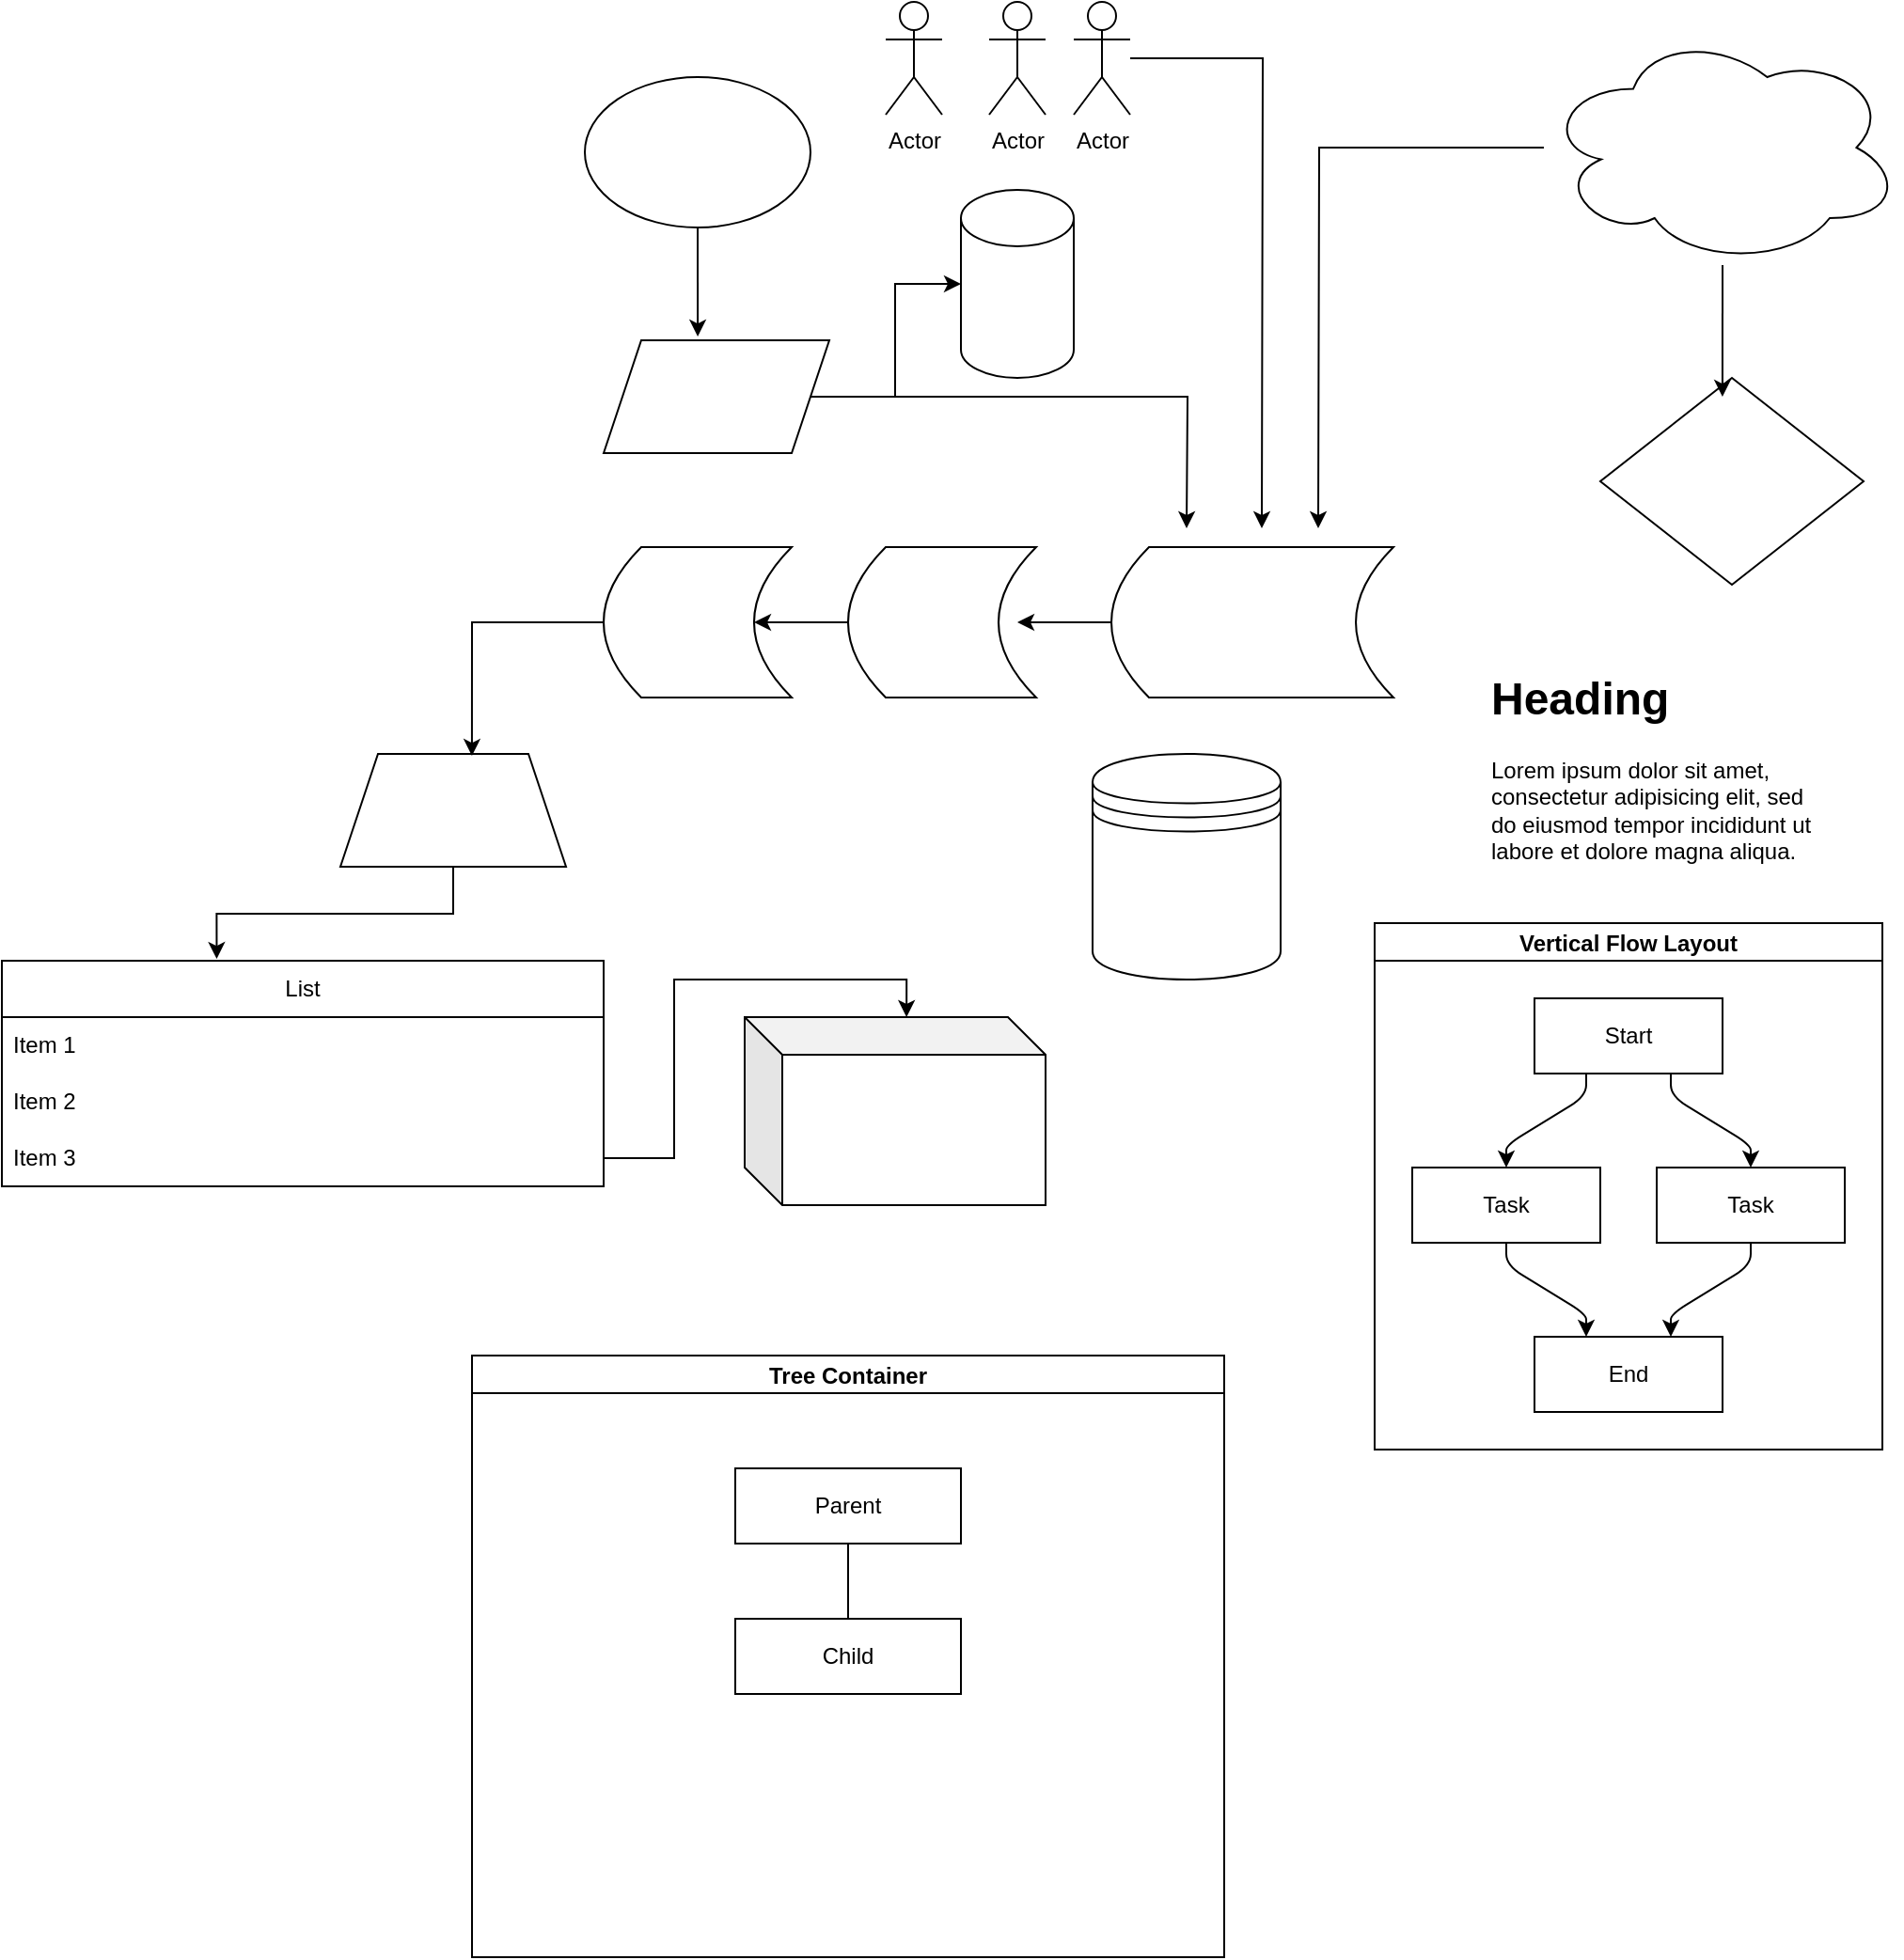 <mxfile version="28.0.7">
  <diagram name="Page-1" id="QDbd5cY-bWXGp2kaQl07">
    <mxGraphModel dx="2276" dy="838" grid="1" gridSize="10" guides="1" tooltips="1" connect="1" arrows="1" fold="1" page="1" pageScale="1" pageWidth="850" pageHeight="1100" math="0" shadow="0">
      <root>
        <mxCell id="0" />
        <mxCell id="1" parent="0" />
        <mxCell id="T_EyYF5P1BX6eirX32t8-1" value="" style="ellipse;whiteSpace=wrap;html=1;" vertex="1" parent="1">
          <mxGeometry x="80" y="60" width="120" height="80" as="geometry" />
        </mxCell>
        <mxCell id="T_EyYF5P1BX6eirX32t8-4" style="edgeStyle=orthogonalEdgeStyle;rounded=0;orthogonalLoop=1;jettySize=auto;html=1;exitX=1;exitY=0.5;exitDx=0;exitDy=0;" edge="1" parent="1" source="T_EyYF5P1BX6eirX32t8-2" target="T_EyYF5P1BX6eirX32t8-3">
          <mxGeometry relative="1" as="geometry">
            <mxPoint x="230" y="230" as="targetPoint" />
          </mxGeometry>
        </mxCell>
        <mxCell id="T_EyYF5P1BX6eirX32t8-12" style="edgeStyle=orthogonalEdgeStyle;rounded=0;orthogonalLoop=1;jettySize=auto;html=1;" edge="1" parent="1" source="T_EyYF5P1BX6eirX32t8-2">
          <mxGeometry relative="1" as="geometry">
            <mxPoint x="400" y="300" as="targetPoint" />
          </mxGeometry>
        </mxCell>
        <mxCell id="T_EyYF5P1BX6eirX32t8-2" value="" style="shape=parallelogram;perimeter=parallelogramPerimeter;whiteSpace=wrap;html=1;fixedSize=1;" vertex="1" parent="1">
          <mxGeometry x="90" y="200" width="120" height="60" as="geometry" />
        </mxCell>
        <mxCell id="T_EyYF5P1BX6eirX32t8-3" value="" style="shape=cylinder3;whiteSpace=wrap;html=1;boundedLbl=1;backgroundOutline=1;size=15;" vertex="1" parent="1">
          <mxGeometry x="280" y="120" width="60" height="100" as="geometry" />
        </mxCell>
        <mxCell id="T_EyYF5P1BX6eirX32t8-5" style="edgeStyle=orthogonalEdgeStyle;rounded=0;orthogonalLoop=1;jettySize=auto;html=1;exitX=0.5;exitY=1;exitDx=0;exitDy=0;entryX=0.417;entryY=-0.033;entryDx=0;entryDy=0;entryPerimeter=0;" edge="1" parent="1" source="T_EyYF5P1BX6eirX32t8-1" target="T_EyYF5P1BX6eirX32t8-2">
          <mxGeometry relative="1" as="geometry" />
        </mxCell>
        <mxCell id="T_EyYF5P1BX6eirX32t8-6" value="Actor" style="shape=umlActor;verticalLabelPosition=bottom;verticalAlign=top;html=1;outlineConnect=0;" vertex="1" parent="1">
          <mxGeometry x="240" y="20" width="30" height="60" as="geometry" />
        </mxCell>
        <mxCell id="T_EyYF5P1BX6eirX32t8-18" style="edgeStyle=orthogonalEdgeStyle;rounded=0;orthogonalLoop=1;jettySize=auto;html=1;" edge="1" parent="1" source="T_EyYF5P1BX6eirX32t8-7">
          <mxGeometry relative="1" as="geometry">
            <mxPoint x="440" y="300" as="targetPoint" />
          </mxGeometry>
        </mxCell>
        <mxCell id="T_EyYF5P1BX6eirX32t8-7" value="Actor" style="shape=umlActor;verticalLabelPosition=bottom;verticalAlign=top;html=1;outlineConnect=0;" vertex="1" parent="1">
          <mxGeometry x="340" y="20" width="30" height="60" as="geometry" />
        </mxCell>
        <mxCell id="T_EyYF5P1BX6eirX32t8-8" value="Actor" style="shape=umlActor;verticalLabelPosition=bottom;verticalAlign=top;html=1;outlineConnect=0;" vertex="1" parent="1">
          <mxGeometry x="295" y="20" width="30" height="60" as="geometry" />
        </mxCell>
        <mxCell id="T_EyYF5P1BX6eirX32t8-9" value="" style="shape=dataStorage;whiteSpace=wrap;html=1;fixedSize=1;" vertex="1" parent="1">
          <mxGeometry x="90" y="310" width="100" height="80" as="geometry" />
        </mxCell>
        <mxCell id="T_EyYF5P1BX6eirX32t8-14" style="edgeStyle=orthogonalEdgeStyle;rounded=0;orthogonalLoop=1;jettySize=auto;html=1;" edge="1" parent="1" source="T_EyYF5P1BX6eirX32t8-10">
          <mxGeometry relative="1" as="geometry">
            <mxPoint x="310" y="350" as="targetPoint" />
          </mxGeometry>
        </mxCell>
        <mxCell id="T_EyYF5P1BX6eirX32t8-10" value="" style="shape=dataStorage;whiteSpace=wrap;html=1;fixedSize=1;" vertex="1" parent="1">
          <mxGeometry x="360" y="310" width="150" height="80" as="geometry" />
        </mxCell>
        <mxCell id="T_EyYF5P1BX6eirX32t8-11" value="" style="shape=dataStorage;whiteSpace=wrap;html=1;fixedSize=1;size=20;" vertex="1" parent="1">
          <mxGeometry x="220" y="310" width="100" height="80" as="geometry" />
        </mxCell>
        <mxCell id="T_EyYF5P1BX6eirX32t8-15" style="edgeStyle=orthogonalEdgeStyle;rounded=0;orthogonalLoop=1;jettySize=auto;html=1;entryX=0.8;entryY=0.5;entryDx=0;entryDy=0;entryPerimeter=0;" edge="1" parent="1" source="T_EyYF5P1BX6eirX32t8-11" target="T_EyYF5P1BX6eirX32t8-9">
          <mxGeometry relative="1" as="geometry" />
        </mxCell>
        <mxCell id="T_EyYF5P1BX6eirX32t8-16" value="" style="shape=trapezoid;perimeter=trapezoidPerimeter;whiteSpace=wrap;html=1;fixedSize=1;" vertex="1" parent="1">
          <mxGeometry x="-50" y="420" width="120" height="60" as="geometry" />
        </mxCell>
        <mxCell id="T_EyYF5P1BX6eirX32t8-17" style="edgeStyle=orthogonalEdgeStyle;rounded=0;orthogonalLoop=1;jettySize=auto;html=1;entryX=0.583;entryY=0.017;entryDx=0;entryDy=0;entryPerimeter=0;" edge="1" parent="1" source="T_EyYF5P1BX6eirX32t8-9" target="T_EyYF5P1BX6eirX32t8-16">
          <mxGeometry relative="1" as="geometry" />
        </mxCell>
        <mxCell id="T_EyYF5P1BX6eirX32t8-19" value="List" style="swimlane;fontStyle=0;childLayout=stackLayout;horizontal=1;startSize=30;horizontalStack=0;resizeParent=1;resizeParentMax=0;resizeLast=0;collapsible=1;marginBottom=0;whiteSpace=wrap;html=1;" vertex="1" parent="1">
          <mxGeometry x="-230" y="530" width="320" height="120" as="geometry" />
        </mxCell>
        <mxCell id="T_EyYF5P1BX6eirX32t8-20" value="Item 1" style="text;strokeColor=none;fillColor=none;align=left;verticalAlign=middle;spacingLeft=4;spacingRight=4;overflow=hidden;points=[[0,0.5],[1,0.5]];portConstraint=eastwest;rotatable=0;whiteSpace=wrap;html=1;" vertex="1" parent="T_EyYF5P1BX6eirX32t8-19">
          <mxGeometry y="30" width="320" height="30" as="geometry" />
        </mxCell>
        <mxCell id="T_EyYF5P1BX6eirX32t8-21" value="Item 2" style="text;strokeColor=none;fillColor=none;align=left;verticalAlign=middle;spacingLeft=4;spacingRight=4;overflow=hidden;points=[[0,0.5],[1,0.5]];portConstraint=eastwest;rotatable=0;whiteSpace=wrap;html=1;" vertex="1" parent="T_EyYF5P1BX6eirX32t8-19">
          <mxGeometry y="60" width="320" height="30" as="geometry" />
        </mxCell>
        <mxCell id="T_EyYF5P1BX6eirX32t8-22" value="Item 3" style="text;strokeColor=none;fillColor=none;align=left;verticalAlign=middle;spacingLeft=4;spacingRight=4;overflow=hidden;points=[[0,0.5],[1,0.5]];portConstraint=eastwest;rotatable=0;whiteSpace=wrap;html=1;" vertex="1" parent="T_EyYF5P1BX6eirX32t8-19">
          <mxGeometry y="90" width="320" height="30" as="geometry" />
        </mxCell>
        <mxCell id="T_EyYF5P1BX6eirX32t8-24" style="edgeStyle=orthogonalEdgeStyle;rounded=0;orthogonalLoop=1;jettySize=auto;html=1;" edge="1" parent="1" source="T_EyYF5P1BX6eirX32t8-23">
          <mxGeometry relative="1" as="geometry">
            <mxPoint x="470" y="300" as="targetPoint" />
          </mxGeometry>
        </mxCell>
        <mxCell id="T_EyYF5P1BX6eirX32t8-23" value="" style="ellipse;shape=cloud;whiteSpace=wrap;html=1;" vertex="1" parent="1">
          <mxGeometry x="590" y="35" width="190" height="125" as="geometry" />
        </mxCell>
        <mxCell id="T_EyYF5P1BX6eirX32t8-25" value="" style="rhombus;whiteSpace=wrap;html=1;" vertex="1" parent="1">
          <mxGeometry x="620" y="220" width="140" height="110" as="geometry" />
        </mxCell>
        <mxCell id="T_EyYF5P1BX6eirX32t8-26" style="edgeStyle=orthogonalEdgeStyle;rounded=0;orthogonalLoop=1;jettySize=auto;html=1;entryX=0.464;entryY=0.091;entryDx=0;entryDy=0;entryPerimeter=0;" edge="1" parent="1" source="T_EyYF5P1BX6eirX32t8-23" target="T_EyYF5P1BX6eirX32t8-25">
          <mxGeometry relative="1" as="geometry" />
        </mxCell>
        <mxCell id="T_EyYF5P1BX6eirX32t8-27" value="" style="shape=cube;whiteSpace=wrap;html=1;boundedLbl=1;backgroundOutline=1;darkOpacity=0.05;darkOpacity2=0.1;" vertex="1" parent="1">
          <mxGeometry x="165" y="560" width="160" height="100" as="geometry" />
        </mxCell>
        <mxCell id="T_EyYF5P1BX6eirX32t8-28" style="edgeStyle=orthogonalEdgeStyle;rounded=0;orthogonalLoop=1;jettySize=auto;html=1;entryX=0.357;entryY=-0.008;entryDx=0;entryDy=0;entryPerimeter=0;" edge="1" parent="1" source="T_EyYF5P1BX6eirX32t8-16" target="T_EyYF5P1BX6eirX32t8-19">
          <mxGeometry relative="1" as="geometry" />
        </mxCell>
        <mxCell id="T_EyYF5P1BX6eirX32t8-30" value="&lt;h1 style=&quot;margin-top: 0px;&quot;&gt;Heading&lt;/h1&gt;&lt;p&gt;Lorem ipsum dolor sit amet, consectetur adipisicing elit, sed do eiusmod tempor incididunt ut labore et dolore magna aliqua.&lt;/p&gt;" style="text;html=1;whiteSpace=wrap;overflow=hidden;rounded=0;" vertex="1" parent="1">
          <mxGeometry x="560" y="370" width="180" height="120" as="geometry" />
        </mxCell>
        <mxCell id="T_EyYF5P1BX6eirX32t8-37" value="Vertical Flow Layout" style="swimlane;startSize=20;horizontal=1;childLayout=flowLayout;flowOrientation=north;resizable=0;interRankCellSpacing=50;containerType=tree;fontSize=12;" vertex="1" parent="1">
          <mxGeometry x="500" y="510" width="270" height="280" as="geometry" />
        </mxCell>
        <mxCell id="T_EyYF5P1BX6eirX32t8-38" value="Start" style="whiteSpace=wrap;html=1;" vertex="1" parent="T_EyYF5P1BX6eirX32t8-37">
          <mxGeometry x="85" y="40" width="100" height="40" as="geometry" />
        </mxCell>
        <mxCell id="T_EyYF5P1BX6eirX32t8-39" value="Task" style="whiteSpace=wrap;html=1;" vertex="1" parent="T_EyYF5P1BX6eirX32t8-37">
          <mxGeometry x="20" y="130" width="100" height="40" as="geometry" />
        </mxCell>
        <mxCell id="T_EyYF5P1BX6eirX32t8-40" value="" style="html=1;rounded=1;curved=0;sourcePerimeterSpacing=0;targetPerimeterSpacing=0;startSize=6;endSize=6;noEdgeStyle=1;orthogonal=1;" edge="1" parent="T_EyYF5P1BX6eirX32t8-37" source="T_EyYF5P1BX6eirX32t8-38" target="T_EyYF5P1BX6eirX32t8-39">
          <mxGeometry relative="1" as="geometry">
            <Array as="points">
              <mxPoint x="112.5" y="92" />
              <mxPoint x="70" y="118" />
            </Array>
          </mxGeometry>
        </mxCell>
        <mxCell id="T_EyYF5P1BX6eirX32t8-41" value="Task" style="whiteSpace=wrap;html=1;" vertex="1" parent="T_EyYF5P1BX6eirX32t8-37">
          <mxGeometry x="150" y="130" width="100" height="40" as="geometry" />
        </mxCell>
        <mxCell id="T_EyYF5P1BX6eirX32t8-42" value="" style="html=1;rounded=1;curved=0;sourcePerimeterSpacing=0;targetPerimeterSpacing=0;startSize=6;endSize=6;noEdgeStyle=1;orthogonal=1;" edge="1" parent="T_EyYF5P1BX6eirX32t8-37" source="T_EyYF5P1BX6eirX32t8-38" target="T_EyYF5P1BX6eirX32t8-41">
          <mxGeometry relative="1" as="geometry">
            <Array as="points">
              <mxPoint x="157.5" y="92" />
              <mxPoint x="200" y="118" />
            </Array>
          </mxGeometry>
        </mxCell>
        <mxCell id="T_EyYF5P1BX6eirX32t8-43" value="End" style="whiteSpace=wrap;html=1;" vertex="1" parent="T_EyYF5P1BX6eirX32t8-37">
          <mxGeometry x="85" y="220" width="100" height="40" as="geometry" />
        </mxCell>
        <mxCell id="T_EyYF5P1BX6eirX32t8-44" value="" style="html=1;rounded=1;curved=0;sourcePerimeterSpacing=0;targetPerimeterSpacing=0;startSize=6;endSize=6;noEdgeStyle=1;orthogonal=1;" edge="1" parent="T_EyYF5P1BX6eirX32t8-37" source="T_EyYF5P1BX6eirX32t8-39" target="T_EyYF5P1BX6eirX32t8-43">
          <mxGeometry relative="1" as="geometry">
            <Array as="points">
              <mxPoint x="70" y="182" />
              <mxPoint x="112.5" y="208" />
            </Array>
          </mxGeometry>
        </mxCell>
        <mxCell id="T_EyYF5P1BX6eirX32t8-45" value="" style="html=1;rounded=1;curved=0;sourcePerimeterSpacing=0;targetPerimeterSpacing=0;startSize=6;endSize=6;noEdgeStyle=1;orthogonal=1;" edge="1" parent="T_EyYF5P1BX6eirX32t8-37" source="T_EyYF5P1BX6eirX32t8-41" target="T_EyYF5P1BX6eirX32t8-43">
          <mxGeometry relative="1" as="geometry">
            <Array as="points">
              <mxPoint x="200" y="182" />
              <mxPoint x="157.5" y="208" />
            </Array>
          </mxGeometry>
        </mxCell>
        <mxCell id="T_EyYF5P1BX6eirX32t8-46" value="" style="shape=datastore;whiteSpace=wrap;html=1;" vertex="1" parent="1">
          <mxGeometry x="350" y="420" width="100" height="120" as="geometry" />
        </mxCell>
        <mxCell id="T_EyYF5P1BX6eirX32t8-29" style="edgeStyle=orthogonalEdgeStyle;rounded=0;orthogonalLoop=1;jettySize=auto;html=1;exitX=1;exitY=0.5;exitDx=0;exitDy=0;entryX=0.538;entryY=0;entryDx=0;entryDy=0;entryPerimeter=0;" edge="1" parent="1" source="T_EyYF5P1BX6eirX32t8-22" target="T_EyYF5P1BX6eirX32t8-27">
          <mxGeometry relative="1" as="geometry">
            <mxPoint x="300" y="780" as="targetPoint" />
            <mxPoint x="220" y="640" as="sourcePoint" />
          </mxGeometry>
        </mxCell>
        <mxCell id="T_EyYF5P1BX6eirX32t8-47" value="Tree Container" style="swimlane;startSize=20;horizontal=1;containerType=tree;" vertex="1" parent="1">
          <mxGeometry x="20" y="740" width="400" height="320" as="geometry" />
        </mxCell>
        <mxCell id="T_EyYF5P1BX6eirX32t8-48" value="" style="edgeStyle=elbowEdgeStyle;elbow=vertical;sourcePerimeterSpacing=0;targetPerimeterSpacing=0;startArrow=none;endArrow=none;rounded=0;curved=0;" edge="1" parent="T_EyYF5P1BX6eirX32t8-47" source="T_EyYF5P1BX6eirX32t8-49" target="T_EyYF5P1BX6eirX32t8-50">
          <mxGeometry relative="1" as="geometry" />
        </mxCell>
        <mxCell id="T_EyYF5P1BX6eirX32t8-49" value="Parent" style="whiteSpace=wrap;html=1;treeFolding=1;treeMoving=1;newEdgeStyle={&quot;edgeStyle&quot;:&quot;elbowEdgeStyle&quot;,&quot;startArrow&quot;:&quot;none&quot;,&quot;endArrow&quot;:&quot;none&quot;};" vertex="1" parent="T_EyYF5P1BX6eirX32t8-47">
          <mxGeometry x="140" y="60" width="120" height="40" as="geometry" />
        </mxCell>
        <mxCell id="T_EyYF5P1BX6eirX32t8-50" value="Child" style="whiteSpace=wrap;html=1;treeFolding=1;treeMoving=1;newEdgeStyle={&quot;edgeStyle&quot;:&quot;elbowEdgeStyle&quot;,&quot;startArrow&quot;:&quot;none&quot;,&quot;endArrow&quot;:&quot;none&quot;};" vertex="1" parent="T_EyYF5P1BX6eirX32t8-47">
          <mxGeometry x="140" y="140" width="120" height="40" as="geometry" />
        </mxCell>
      </root>
    </mxGraphModel>
  </diagram>
</mxfile>

